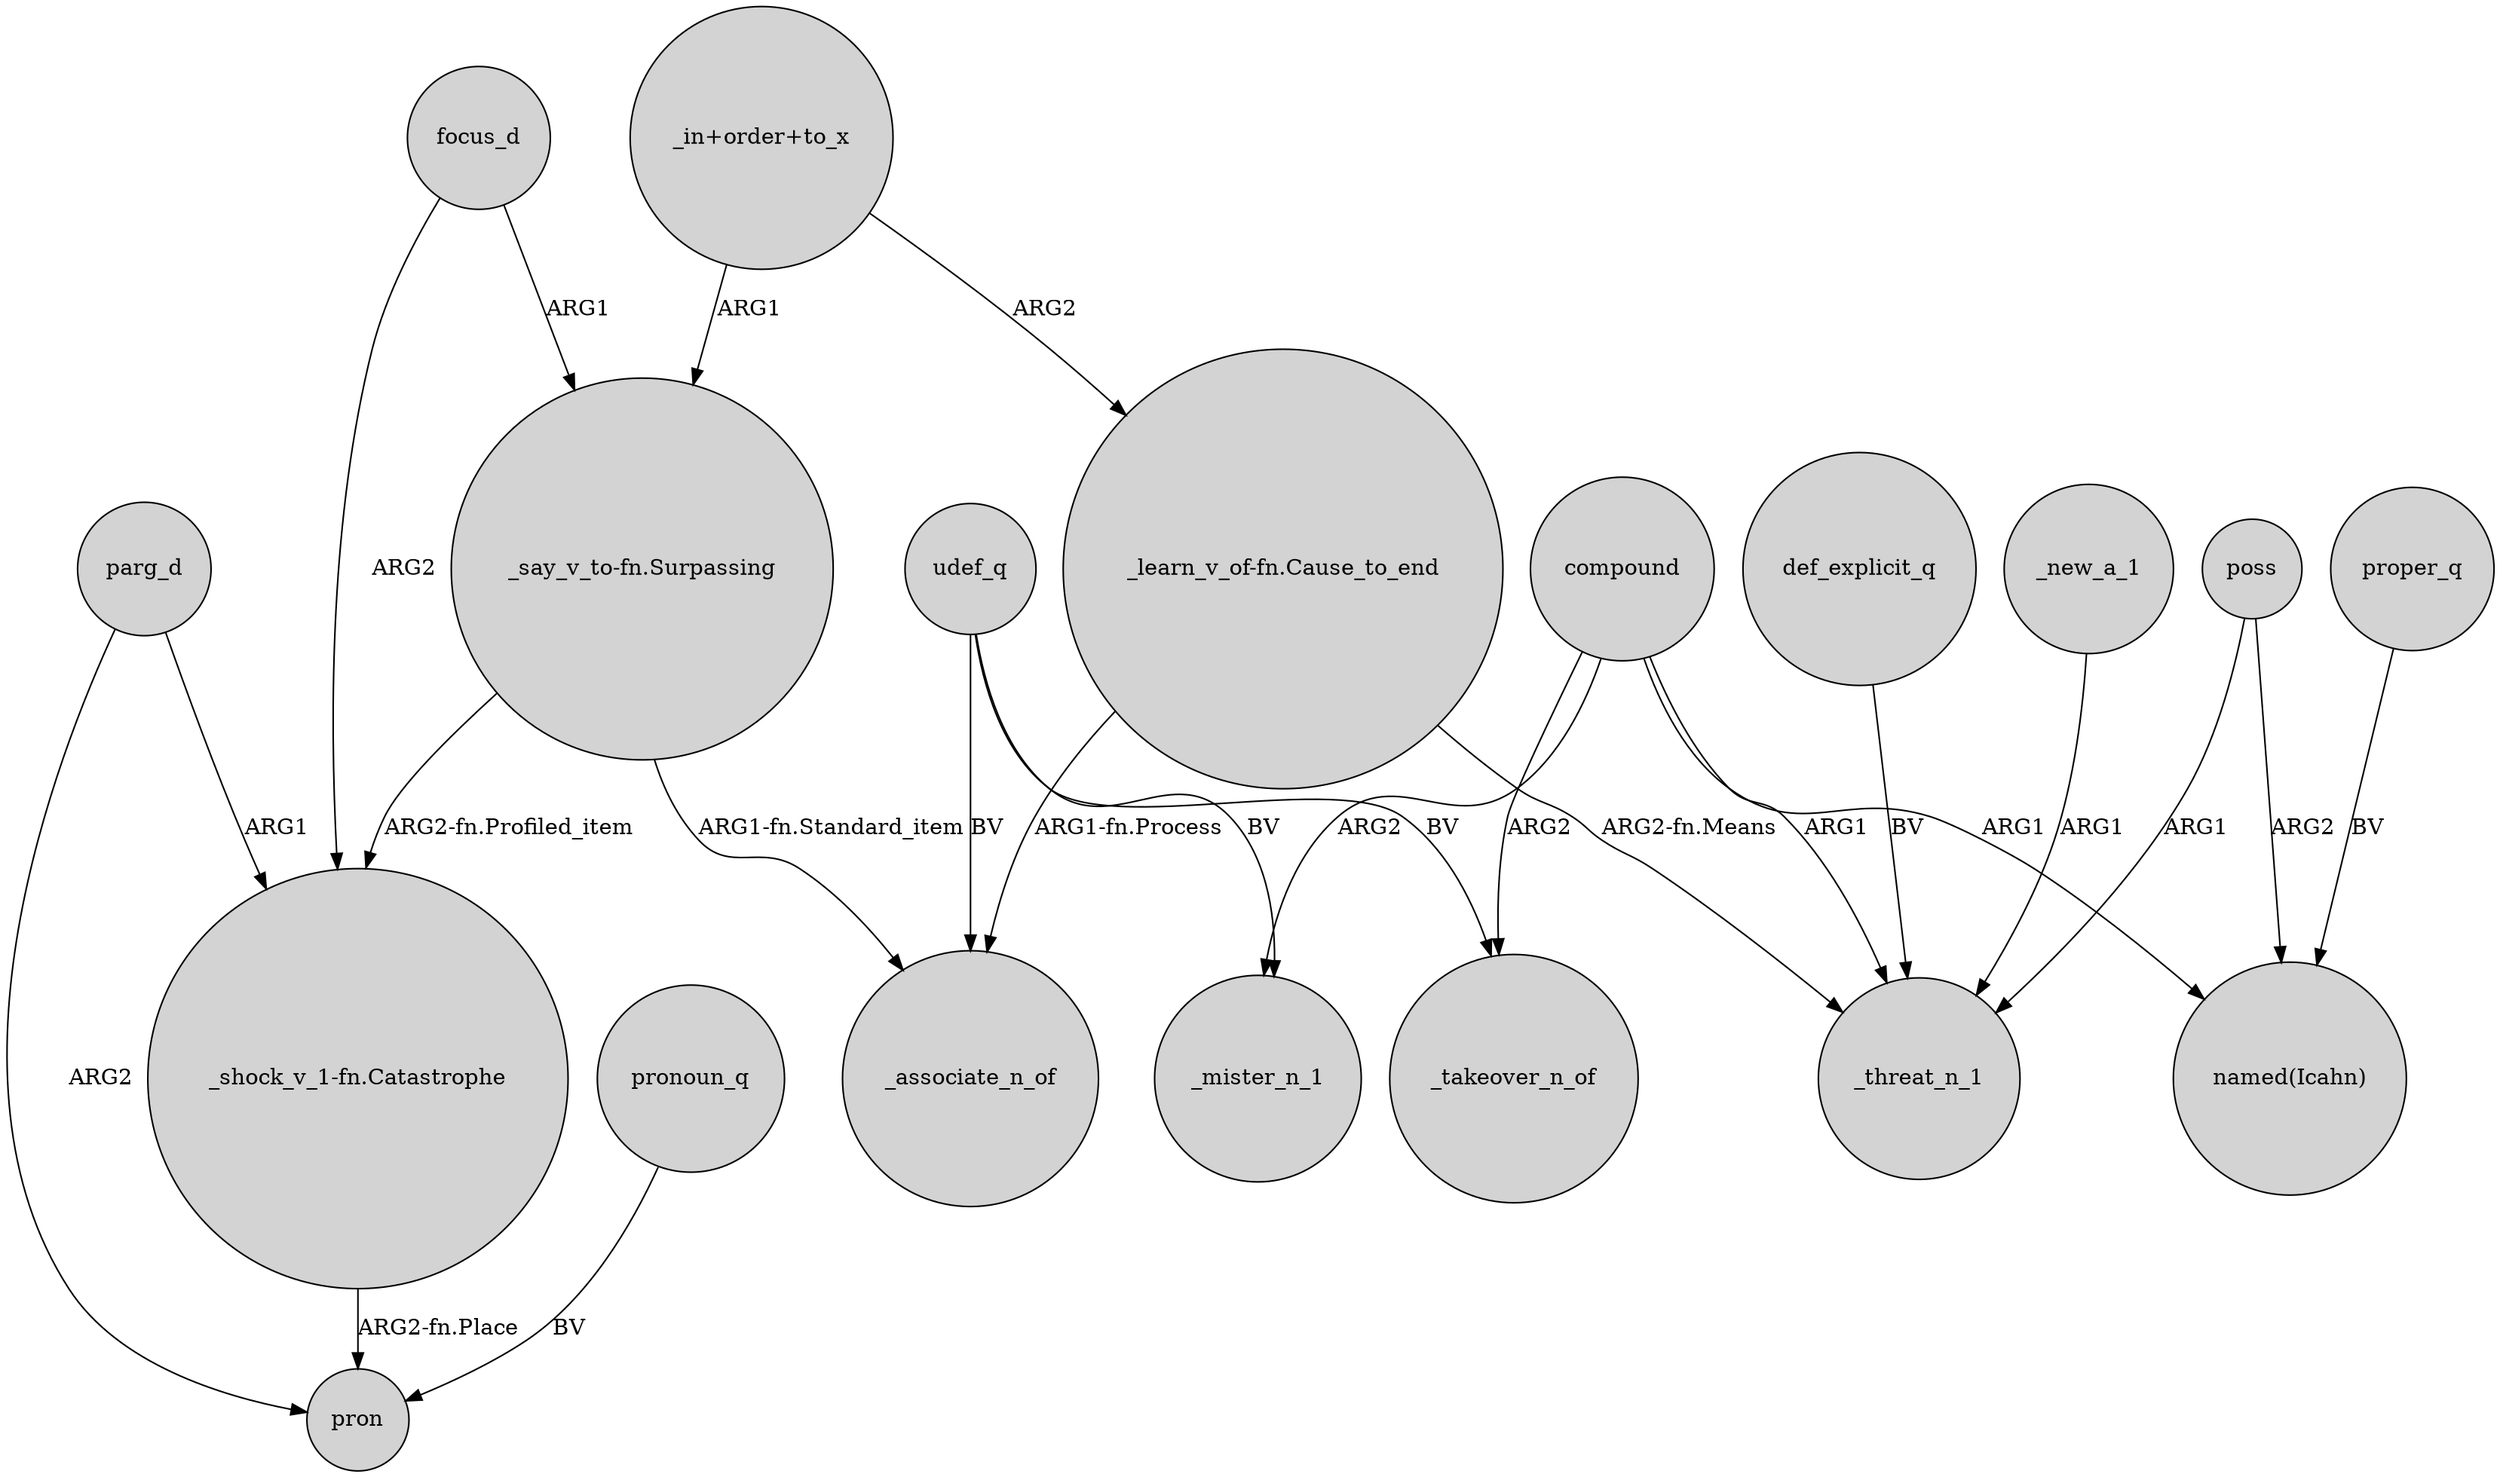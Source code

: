 digraph {
	node [shape=circle style=filled]
	"_learn_v_of-fn.Cause_to_end" -> _associate_n_of [label="ARG1-fn.Process"]
	focus_d -> "_shock_v_1-fn.Catastrophe" [label=ARG2]
	"_in+order+to_x" -> "_learn_v_of-fn.Cause_to_end" [label=ARG2]
	compound -> "named(Icahn)" [label=ARG1]
	compound -> _mister_n_1 [label=ARG2]
	_new_a_1 -> _threat_n_1 [label=ARG1]
	"_say_v_to-fn.Surpassing" -> "_shock_v_1-fn.Catastrophe" [label="ARG2-fn.Profiled_item"]
	"_learn_v_of-fn.Cause_to_end" -> _threat_n_1 [label="ARG2-fn.Means"]
	parg_d -> "_shock_v_1-fn.Catastrophe" [label=ARG1]
	parg_d -> pron [label=ARG2]
	udef_q -> _mister_n_1 [label=BV]
	"_say_v_to-fn.Surpassing" -> _associate_n_of [label="ARG1-fn.Standard_item"]
	pronoun_q -> pron [label=BV]
	udef_q -> _takeover_n_of [label=BV]
	poss -> _threat_n_1 [label=ARG1]
	udef_q -> _associate_n_of [label=BV]
	"_in+order+to_x" -> "_say_v_to-fn.Surpassing" [label=ARG1]
	compound -> _threat_n_1 [label=ARG1]
	"_shock_v_1-fn.Catastrophe" -> pron [label="ARG2-fn.Place"]
	focus_d -> "_say_v_to-fn.Surpassing" [label=ARG1]
	poss -> "named(Icahn)" [label=ARG2]
	def_explicit_q -> _threat_n_1 [label=BV]
	compound -> _takeover_n_of [label=ARG2]
	proper_q -> "named(Icahn)" [label=BV]
}
